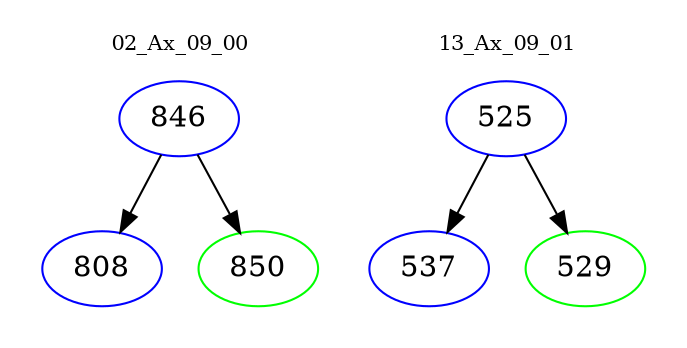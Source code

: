 digraph{
subgraph cluster_0 {
color = white
label = "02_Ax_09_00";
fontsize=10;
T0_846 [label="846", color="blue"]
T0_846 -> T0_808 [color="black"]
T0_808 [label="808", color="blue"]
T0_846 -> T0_850 [color="black"]
T0_850 [label="850", color="green"]
}
subgraph cluster_1 {
color = white
label = "13_Ax_09_01";
fontsize=10;
T1_525 [label="525", color="blue"]
T1_525 -> T1_537 [color="black"]
T1_537 [label="537", color="blue"]
T1_525 -> T1_529 [color="black"]
T1_529 [label="529", color="green"]
}
}
